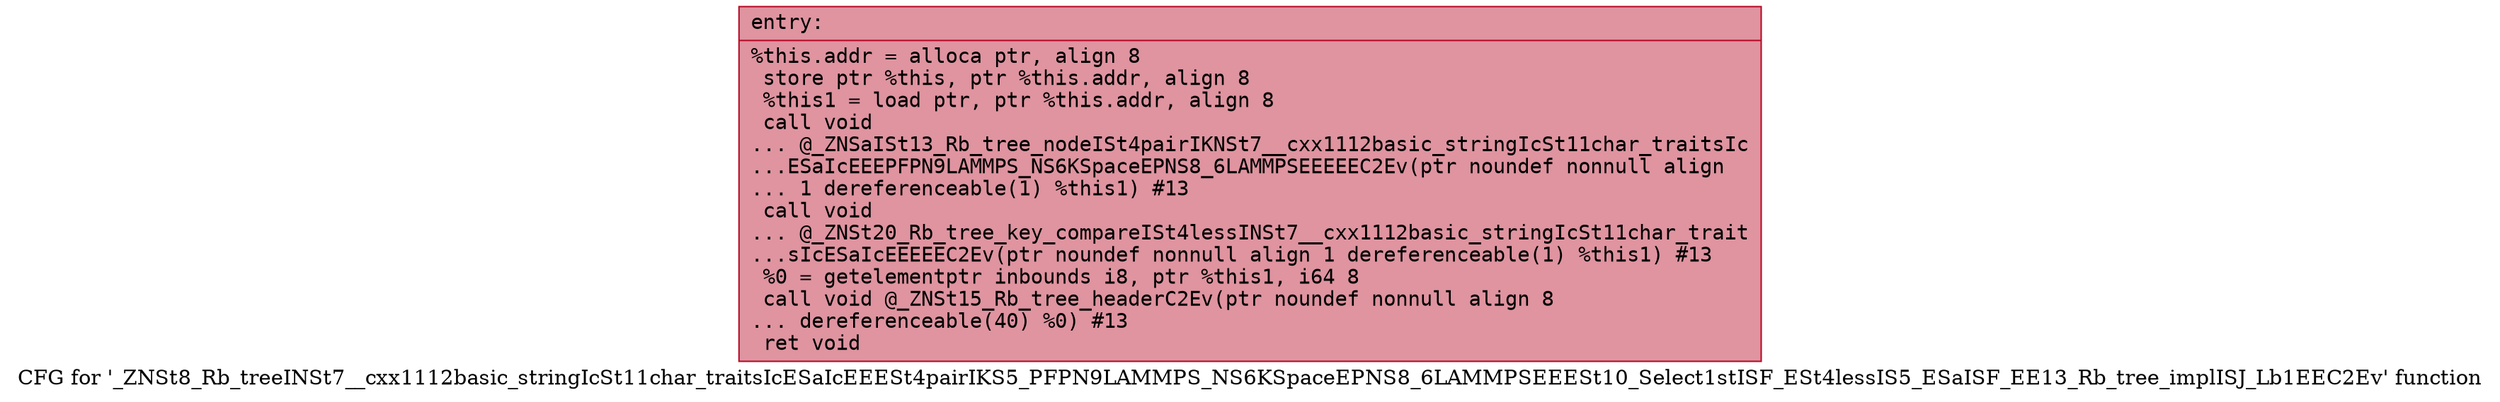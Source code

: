 digraph "CFG for '_ZNSt8_Rb_treeINSt7__cxx1112basic_stringIcSt11char_traitsIcESaIcEEESt4pairIKS5_PFPN9LAMMPS_NS6KSpaceEPNS8_6LAMMPSEEESt10_Select1stISF_ESt4lessIS5_ESaISF_EE13_Rb_tree_implISJ_Lb1EEC2Ev' function" {
	label="CFG for '_ZNSt8_Rb_treeINSt7__cxx1112basic_stringIcSt11char_traitsIcESaIcEEESt4pairIKS5_PFPN9LAMMPS_NS6KSpaceEPNS8_6LAMMPSEEESt10_Select1stISF_ESt4lessIS5_ESaISF_EE13_Rb_tree_implISJ_Lb1EEC2Ev' function";

	Node0x563a5e15c4d0 [shape=record,color="#b70d28ff", style=filled, fillcolor="#b70d2870" fontname="Courier",label="{entry:\l|  %this.addr = alloca ptr, align 8\l  store ptr %this, ptr %this.addr, align 8\l  %this1 = load ptr, ptr %this.addr, align 8\l  call void\l... @_ZNSaISt13_Rb_tree_nodeISt4pairIKNSt7__cxx1112basic_stringIcSt11char_traitsIc\l...ESaIcEEEPFPN9LAMMPS_NS6KSpaceEPNS8_6LAMMPSEEEEEC2Ev(ptr noundef nonnull align\l... 1 dereferenceable(1) %this1) #13\l  call void\l... @_ZNSt20_Rb_tree_key_compareISt4lessINSt7__cxx1112basic_stringIcSt11char_trait\l...sIcESaIcEEEEEC2Ev(ptr noundef nonnull align 1 dereferenceable(1) %this1) #13\l  %0 = getelementptr inbounds i8, ptr %this1, i64 8\l  call void @_ZNSt15_Rb_tree_headerC2Ev(ptr noundef nonnull align 8\l... dereferenceable(40) %0) #13\l  ret void\l}"];
}
